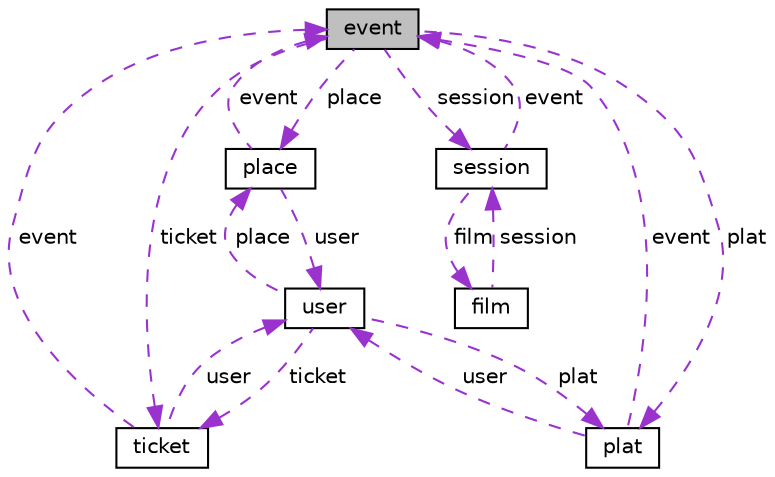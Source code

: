 digraph "event"
{
 // LATEX_PDF_SIZE
  edge [fontname="Helvetica",fontsize="10",labelfontname="Helvetica",labelfontsize="10"];
  node [fontname="Helvetica",fontsize="10",shape=record];
  Node1 [label="event",height=0.2,width=0.4,color="black", fillcolor="grey75", style="filled", fontcolor="black",tooltip="Structure représentant un événement Cette structure représente un événement et contient son identifia..."];
  Node2 -> Node1 [dir="back",color="darkorchid3",fontsize="10",style="dashed",label=" place" ,fontname="Helvetica"];
  Node2 [label="place",height=0.2,width=0.4,color="black", fillcolor="white", style="filled",URL="$structplace.html",tooltip="Structure représentant un emplacement."];
  Node1 -> Node2 [dir="back",color="darkorchid3",fontsize="10",style="dashed",label=" event" ,fontname="Helvetica"];
  Node3 -> Node2 [dir="back",color="darkorchid3",fontsize="10",style="dashed",label=" user" ,fontname="Helvetica"];
  Node3 [label="user",height=0.2,width=0.4,color="black", fillcolor="white", style="filled",URL="$structuser.html",tooltip=" "];
  Node2 -> Node3 [dir="back",color="darkorchid3",fontsize="10",style="dashed",label=" place" ,fontname="Helvetica"];
  Node4 -> Node3 [dir="back",color="darkorchid3",fontsize="10",style="dashed",label=" ticket" ,fontname="Helvetica"];
  Node4 [label="ticket",height=0.2,width=0.4,color="black", fillcolor="white", style="filled",URL="$structticket.html",tooltip="Structure représentant un billet Cette structure représente un billet et contient son identifiant,..."];
  Node1 -> Node4 [dir="back",color="darkorchid3",fontsize="10",style="dashed",label=" event" ,fontname="Helvetica"];
  Node3 -> Node4 [dir="back",color="darkorchid3",fontsize="10",style="dashed",label=" user" ,fontname="Helvetica"];
  Node5 -> Node3 [dir="back",color="darkorchid3",fontsize="10",style="dashed",label=" plat" ,fontname="Helvetica"];
  Node5 [label="plat",height=0.2,width=0.4,color="black", fillcolor="white", style="filled",URL="$structplat.html",tooltip="Structure représentant un plat."];
  Node1 -> Node5 [dir="back",color="darkorchid3",fontsize="10",style="dashed",label=" event" ,fontname="Helvetica"];
  Node3 -> Node5 [dir="back",color="darkorchid3",fontsize="10",style="dashed",label=" user" ,fontname="Helvetica"];
  Node6 -> Node1 [dir="back",color="darkorchid3",fontsize="10",style="dashed",label=" session" ,fontname="Helvetica"];
  Node6 [label="session",height=0.2,width=0.4,color="black", fillcolor="white", style="filled",URL="$structsession.html",tooltip="Structure représentant une session."];
  Node7 -> Node6 [dir="back",color="darkorchid3",fontsize="10",style="dashed",label=" film" ,fontname="Helvetica"];
  Node7 [label="film",height=0.2,width=0.4,color="black", fillcolor="white", style="filled",URL="$structfilm.html",tooltip="Structure représentant un film Cette structure représente un film et contient son identifiant,..."];
  Node6 -> Node7 [dir="back",color="darkorchid3",fontsize="10",style="dashed",label=" session" ,fontname="Helvetica"];
  Node1 -> Node6 [dir="back",color="darkorchid3",fontsize="10",style="dashed",label=" event" ,fontname="Helvetica"];
  Node4 -> Node1 [dir="back",color="darkorchid3",fontsize="10",style="dashed",label=" ticket" ,fontname="Helvetica"];
  Node5 -> Node1 [dir="back",color="darkorchid3",fontsize="10",style="dashed",label=" plat" ,fontname="Helvetica"];
}
